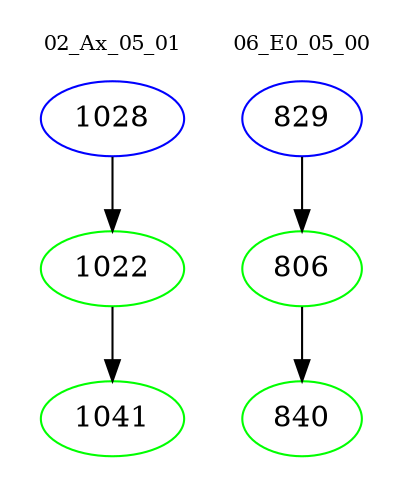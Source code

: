 digraph{
subgraph cluster_0 {
color = white
label = "02_Ax_05_01";
fontsize=10;
T0_1028 [label="1028", color="blue"]
T0_1028 -> T0_1022 [color="black"]
T0_1022 [label="1022", color="green"]
T0_1022 -> T0_1041 [color="black"]
T0_1041 [label="1041", color="green"]
}
subgraph cluster_1 {
color = white
label = "06_E0_05_00";
fontsize=10;
T1_829 [label="829", color="blue"]
T1_829 -> T1_806 [color="black"]
T1_806 [label="806", color="green"]
T1_806 -> T1_840 [color="black"]
T1_840 [label="840", color="green"]
}
}

